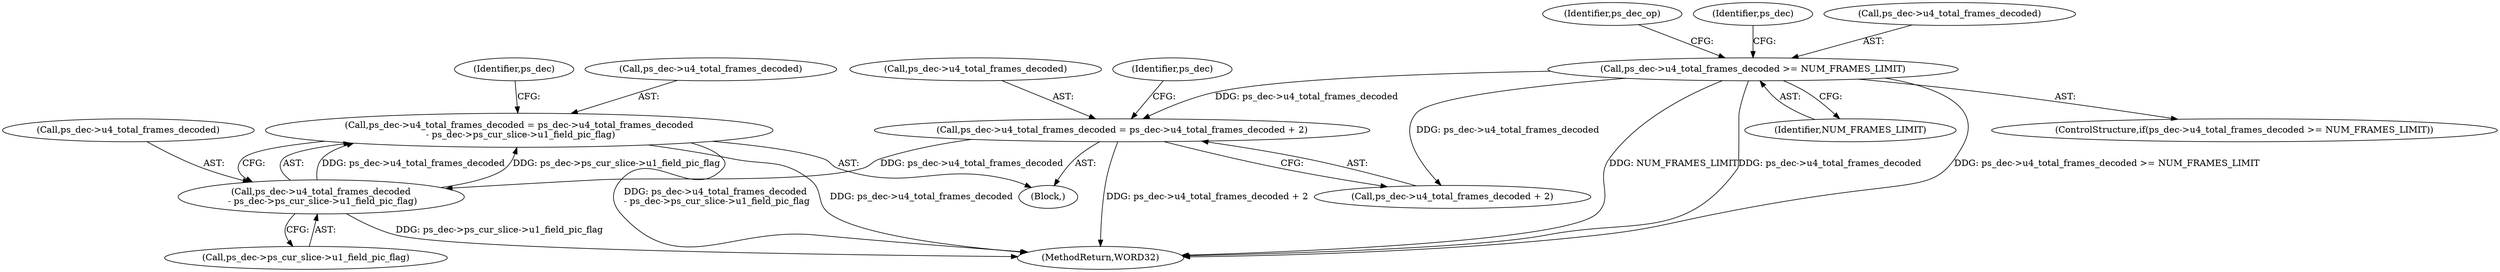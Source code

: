 digraph "0_Android_33ef7de9ddc8ea7eb9cbc440d1cf89957a0c267b@pointer" {
"1002004" [label="(Call,ps_dec->u4_total_frames_decoded = ps_dec->u4_total_frames_decoded\n - ps_dec->ps_cur_slice->u1_field_pic_flag)"];
"1002008" [label="(Call,ps_dec->u4_total_frames_decoded\n - ps_dec->ps_cur_slice->u1_field_pic_flag)"];
"1001995" [label="(Call,ps_dec->u4_total_frames_decoded = ps_dec->u4_total_frames_decoded + 2)"];
"1000456" [label="(Call,ps_dec->u4_total_frames_decoded >= NUM_FRAMES_LIMIT)"];
"1001996" [label="(Call,ps_dec->u4_total_frames_decoded)"];
"1000456" [label="(Call,ps_dec->u4_total_frames_decoded >= NUM_FRAMES_LIMIT)"];
"1001854" [label="(Block,)"];
"1000464" [label="(Identifier,ps_dec_op)"];
"1000471" [label="(Identifier,ps_dec)"];
"1000457" [label="(Call,ps_dec->u4_total_frames_decoded)"];
"1001999" [label="(Call,ps_dec->u4_total_frames_decoded + 2)"];
"1002012" [label="(Call,ps_dec->ps_cur_slice->u1_field_pic_flag)"];
"1002020" [label="(Identifier,ps_dec)"];
"1002008" [label="(Call,ps_dec->u4_total_frames_decoded\n - ps_dec->ps_cur_slice->u1_field_pic_flag)"];
"1000455" [label="(ControlStructure,if(ps_dec->u4_total_frames_decoded >= NUM_FRAMES_LIMIT))"];
"1002004" [label="(Call,ps_dec->u4_total_frames_decoded = ps_dec->u4_total_frames_decoded\n - ps_dec->ps_cur_slice->u1_field_pic_flag)"];
"1001995" [label="(Call,ps_dec->u4_total_frames_decoded = ps_dec->u4_total_frames_decoded + 2)"];
"1002005" [label="(Call,ps_dec->u4_total_frames_decoded)"];
"1002009" [label="(Call,ps_dec->u4_total_frames_decoded)"];
"1002006" [label="(Identifier,ps_dec)"];
"1000460" [label="(Identifier,NUM_FRAMES_LIMIT)"];
"1002186" [label="(MethodReturn,WORD32)"];
"1002004" -> "1001854"  [label="AST: "];
"1002004" -> "1002008"  [label="CFG: "];
"1002005" -> "1002004"  [label="AST: "];
"1002008" -> "1002004"  [label="AST: "];
"1002020" -> "1002004"  [label="CFG: "];
"1002004" -> "1002186"  [label="DDG: ps_dec->u4_total_frames_decoded\n - ps_dec->ps_cur_slice->u1_field_pic_flag"];
"1002004" -> "1002186"  [label="DDG: ps_dec->u4_total_frames_decoded"];
"1002008" -> "1002004"  [label="DDG: ps_dec->u4_total_frames_decoded"];
"1002008" -> "1002004"  [label="DDG: ps_dec->ps_cur_slice->u1_field_pic_flag"];
"1002008" -> "1002012"  [label="CFG: "];
"1002009" -> "1002008"  [label="AST: "];
"1002012" -> "1002008"  [label="AST: "];
"1002008" -> "1002186"  [label="DDG: ps_dec->ps_cur_slice->u1_field_pic_flag"];
"1001995" -> "1002008"  [label="DDG: ps_dec->u4_total_frames_decoded"];
"1001995" -> "1001854"  [label="AST: "];
"1001995" -> "1001999"  [label="CFG: "];
"1001996" -> "1001995"  [label="AST: "];
"1001999" -> "1001995"  [label="AST: "];
"1002006" -> "1001995"  [label="CFG: "];
"1001995" -> "1002186"  [label="DDG: ps_dec->u4_total_frames_decoded + 2"];
"1000456" -> "1001995"  [label="DDG: ps_dec->u4_total_frames_decoded"];
"1000456" -> "1000455"  [label="AST: "];
"1000456" -> "1000460"  [label="CFG: "];
"1000457" -> "1000456"  [label="AST: "];
"1000460" -> "1000456"  [label="AST: "];
"1000464" -> "1000456"  [label="CFG: "];
"1000471" -> "1000456"  [label="CFG: "];
"1000456" -> "1002186"  [label="DDG: NUM_FRAMES_LIMIT"];
"1000456" -> "1002186"  [label="DDG: ps_dec->u4_total_frames_decoded"];
"1000456" -> "1002186"  [label="DDG: ps_dec->u4_total_frames_decoded >= NUM_FRAMES_LIMIT"];
"1000456" -> "1001999"  [label="DDG: ps_dec->u4_total_frames_decoded"];
}
